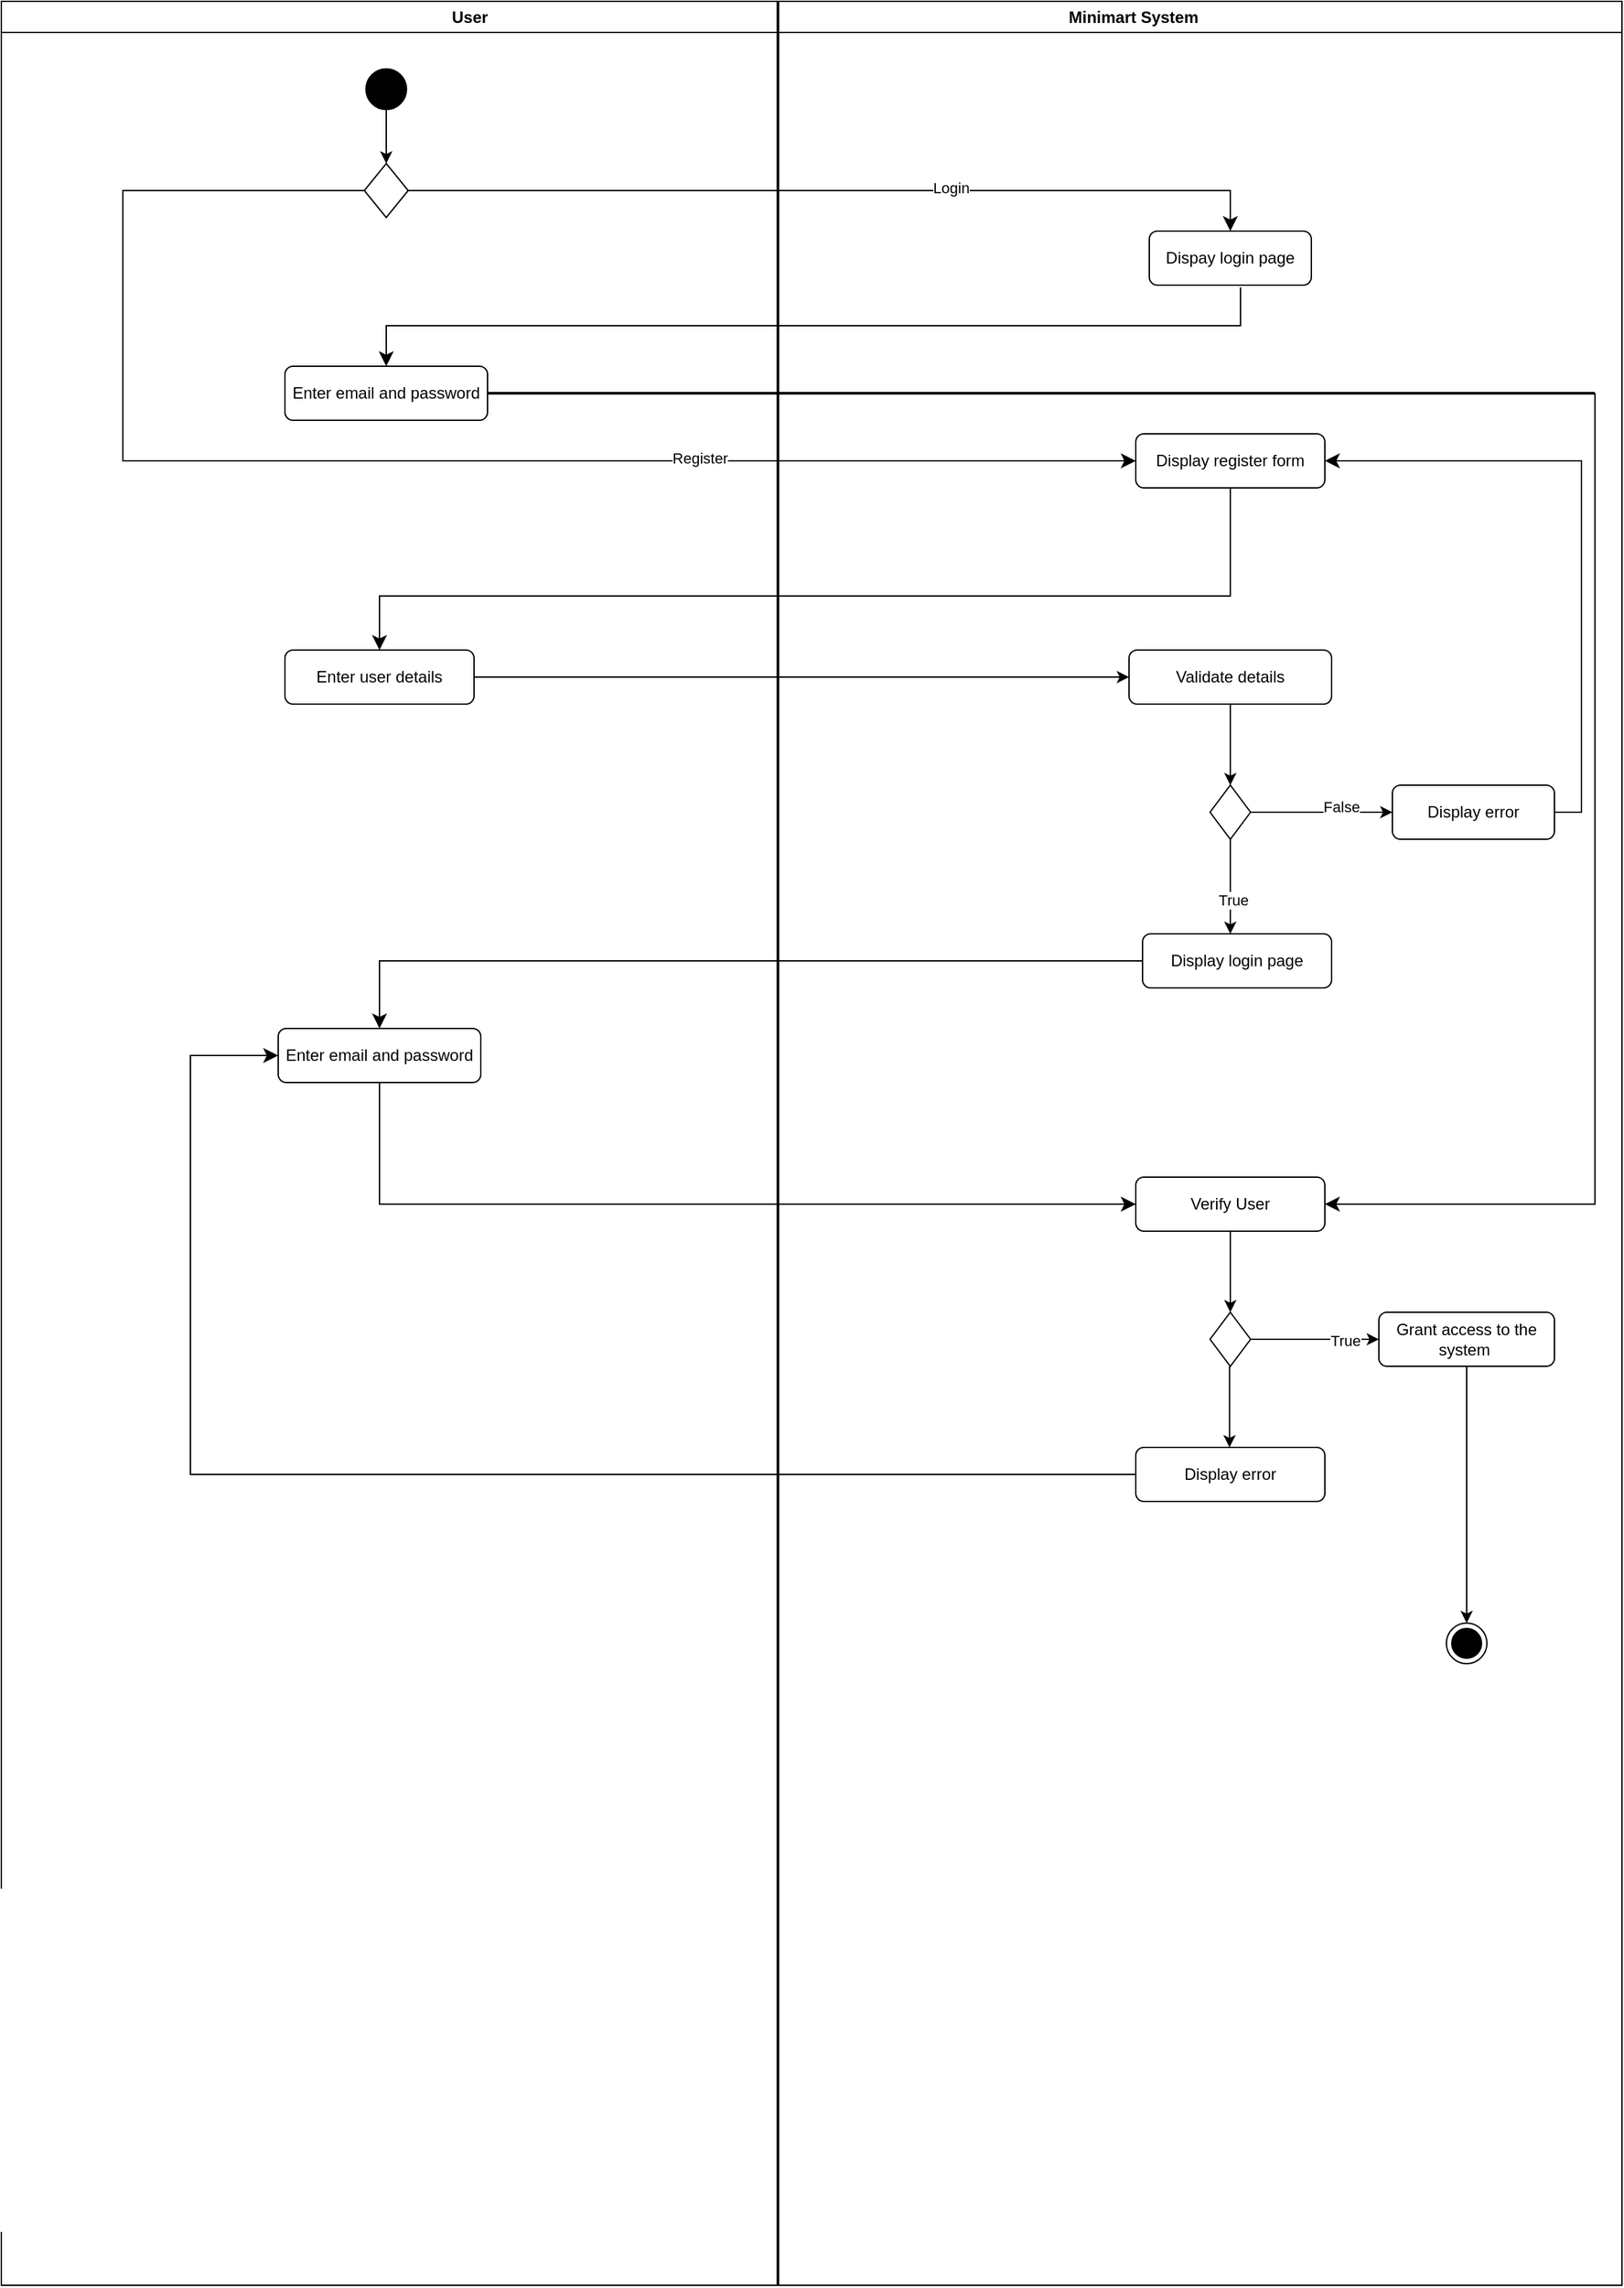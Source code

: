 <mxfile>
    <diagram id="W0ads0QrqI9H7qQGa9br" name="Activity diagram UC001">
        <mxGraphModel dx="1836" dy="563" grid="1" gridSize="10" guides="1" tooltips="1" connect="1" arrows="1" fold="1" page="1" pageScale="1" pageWidth="850" pageHeight="1100" math="0" shadow="0">
            <root>
                <mxCell id="0"/>
                <mxCell id="1" parent="0"/>
                <mxCell id="2" value="&amp;nbsp; &amp;nbsp; &amp;nbsp; User&amp;nbsp; &amp;nbsp; &amp;nbsp; &amp;nbsp; &amp;nbsp; &amp;nbsp; &amp;nbsp; &amp;nbsp; &amp;nbsp; &amp;nbsp; &amp;nbsp; &amp;nbsp; &amp;nbsp; &amp;nbsp; &amp;nbsp; &amp;nbsp; &amp;nbsp; &amp;nbsp; &amp;nbsp; &amp;nbsp; &amp;nbsp; &amp;nbsp; &amp;nbsp; &amp;nbsp; &amp;nbsp; &amp;nbsp; &amp;nbsp; &amp;nbsp; &amp;nbsp; &amp;nbsp; &amp;nbsp; &amp;nbsp; &amp;nbsp; &amp;nbsp; &amp;nbsp; &amp;nbsp; &amp;nbsp; &amp;nbsp; &amp;nbsp; &amp;nbsp; &amp;nbsp; &amp;nbsp; &amp;nbsp; &amp;nbsp; &amp;nbsp; &amp;nbsp; &amp;nbsp; &amp;nbsp; &amp;nbsp; &amp;nbsp; &amp;nbsp; &amp;nbsp; &amp;nbsp; &amp;nbsp; &amp;nbsp; &amp;nbsp; &amp;nbsp; &amp;nbsp; &amp;nbsp; &amp;nbsp; &amp;nbsp; &amp;nbsp; &amp;nbsp; &amp;nbsp; &amp;nbsp;Minimart System" style="swimlane;whiteSpace=wrap;html=1;" parent="1" vertex="1">
                    <mxGeometry x="-100" y="40" width="1200" height="1690" as="geometry"/>
                </mxCell>
                <mxCell id="14" value="Enter email and password" style="rounded=1;whiteSpace=wrap;html=1;" parent="2" vertex="1">
                    <mxGeometry x="210" y="270" width="150" height="40" as="geometry"/>
                </mxCell>
                <mxCell id="16" value="Dispay login page" style="rounded=1;whiteSpace=wrap;html=1;" parent="2" vertex="1">
                    <mxGeometry x="850" y="170" width="120" height="40" as="geometry"/>
                </mxCell>
                <mxCell id="19" value="" style="rhombus;whiteSpace=wrap;html=1;" parent="2" vertex="1">
                    <mxGeometry x="268.75" y="120" width="32.5" height="40" as="geometry"/>
                </mxCell>
                <mxCell id="21" value="" style="ellipse;fillColor=strokeColor;" parent="2" vertex="1">
                    <mxGeometry x="270" y="50" width="30" height="30" as="geometry"/>
                </mxCell>
                <mxCell id="22" value="" style="endArrow=classic;html=1;exitX=0.5;exitY=1;exitDx=0;exitDy=0;entryX=0.5;entryY=0;entryDx=0;entryDy=0;" parent="2" source="21" target="19" edge="1">
                    <mxGeometry width="50" height="50" relative="1" as="geometry">
                        <mxPoint x="60" y="190" as="sourcePoint"/>
                        <mxPoint x="110" y="140" as="targetPoint"/>
                    </mxGeometry>
                </mxCell>
                <mxCell id="24" value="" style="edgeStyle=orthogonalEdgeStyle;endArrow=classic;html=1;rounded=0;endSize=8;startSize=8;exitX=1;exitY=0.5;exitDx=0;exitDy=0;entryX=0.5;entryY=0;entryDx=0;entryDy=0;" parent="2" source="19" target="16" edge="1">
                    <mxGeometry width="50" height="50" relative="1" as="geometry">
                        <mxPoint x="190" y="140" as="sourcePoint"/>
                        <mxPoint x="920" y="140" as="targetPoint"/>
                    </mxGeometry>
                </mxCell>
                <mxCell id="32" value="Login" style="edgeLabel;html=1;align=center;verticalAlign=middle;resizable=0;points=[];" parent="24" vertex="1" connectable="0">
                    <mxGeometry x="0.256" y="2" relative="1" as="geometry">
                        <mxPoint as="offset"/>
                    </mxGeometry>
                </mxCell>
                <mxCell id="27" value="" style="edgeStyle=elbowEdgeStyle;elbow=vertical;endArrow=classic;html=1;curved=0;rounded=0;endSize=8;startSize=8;exitX=0.563;exitY=1.04;exitDx=0;exitDy=0;exitPerimeter=0;entryX=0.5;entryY=0;entryDx=0;entryDy=0;" parent="2" source="16" target="14" edge="1">
                    <mxGeometry width="50" height="50" relative="1" as="geometry">
                        <mxPoint x="280" y="280" as="sourcePoint"/>
                        <mxPoint x="150" y="226" as="targetPoint"/>
                        <Array as="points">
                            <mxPoint x="600" y="240"/>
                        </Array>
                    </mxGeometry>
                </mxCell>
                <mxCell id="31" value="" style="edgeStyle=elbowEdgeStyle;elbow=horizontal;endArrow=classic;html=1;curved=0;rounded=0;endSize=8;startSize=8;exitX=0;exitY=0.5;exitDx=0;exitDy=0;" parent="2" source="19" edge="1">
                    <mxGeometry width="50" height="50" relative="1" as="geometry">
                        <mxPoint x="60" y="400" as="sourcePoint"/>
                        <mxPoint x="840" y="340" as="targetPoint"/>
                        <Array as="points">
                            <mxPoint x="90" y="380"/>
                        </Array>
                    </mxGeometry>
                </mxCell>
                <mxCell id="33" value="Register" style="edgeLabel;html=1;align=center;verticalAlign=middle;resizable=0;points=[];" parent="31" vertex="1" connectable="0">
                    <mxGeometry x="0.427" y="2" relative="1" as="geometry">
                        <mxPoint as="offset"/>
                    </mxGeometry>
                </mxCell>
                <mxCell id="34" value="Display register form" style="rounded=1;whiteSpace=wrap;html=1;" parent="2" vertex="1">
                    <mxGeometry x="840" y="320" width="140" height="40" as="geometry"/>
                </mxCell>
                <mxCell id="36" value="" style="edgeStyle=elbowEdgeStyle;elbow=vertical;endArrow=classic;html=1;curved=0;rounded=0;endSize=8;startSize=8;exitX=0.5;exitY=1;exitDx=0;exitDy=0;" parent="2" source="34" edge="1">
                    <mxGeometry width="50" height="50" relative="1" as="geometry">
                        <mxPoint x="910" y="480" as="sourcePoint"/>
                        <mxPoint x="280" y="480" as="targetPoint"/>
                        <Array as="points">
                            <mxPoint x="550" y="440"/>
                            <mxPoint x="950" y="455"/>
                        </Array>
                    </mxGeometry>
                </mxCell>
                <mxCell id="37" value="Enter user details" style="rounded=1;whiteSpace=wrap;html=1;" parent="2" vertex="1">
                    <mxGeometry x="210" y="480" width="140" height="40" as="geometry"/>
                </mxCell>
                <mxCell id="38" value="" style="endArrow=classic;html=1;exitX=1;exitY=0.5;exitDx=0;exitDy=0;entryX=0;entryY=0.5;entryDx=0;entryDy=0;" parent="2" source="37" target="39" edge="1">
                    <mxGeometry width="50" height="50" relative="1" as="geometry">
                        <mxPoint x="430" y="510" as="sourcePoint"/>
                        <mxPoint x="820" y="500" as="targetPoint"/>
                    </mxGeometry>
                </mxCell>
                <mxCell id="39" value="Validate details" style="rounded=1;whiteSpace=wrap;html=1;" parent="2" vertex="1">
                    <mxGeometry x="835" y="480" width="150" height="40" as="geometry"/>
                </mxCell>
                <mxCell id="40" value="" style="endArrow=classic;html=1;" parent="2" source="39" edge="1">
                    <mxGeometry width="50" height="50" relative="1" as="geometry">
                        <mxPoint x="910" y="540" as="sourcePoint"/>
                        <mxPoint x="910" y="580" as="targetPoint"/>
                    </mxGeometry>
                </mxCell>
                <mxCell id="41" value="" style="rhombus;whiteSpace=wrap;html=1;direction=south;" parent="2" vertex="1">
                    <mxGeometry x="895" y="580" width="30" height="40" as="geometry"/>
                </mxCell>
                <mxCell id="42" value="" style="endArrow=classic;html=1;exitX=0.5;exitY=0;exitDx=0;exitDy=0;" parent="2" source="41" edge="1">
                    <mxGeometry width="50" height="50" relative="1" as="geometry">
                        <mxPoint x="940" y="600" as="sourcePoint"/>
                        <mxPoint x="1030" y="600" as="targetPoint"/>
                    </mxGeometry>
                </mxCell>
                <mxCell id="43" value="False" style="edgeLabel;html=1;align=center;verticalAlign=middle;resizable=0;points=[];" parent="42" vertex="1" connectable="0">
                    <mxGeometry x="0.27" y="4" relative="1" as="geometry">
                        <mxPoint as="offset"/>
                    </mxGeometry>
                </mxCell>
                <mxCell id="44" value="Display error" style="rounded=1;whiteSpace=wrap;html=1;" parent="2" vertex="1">
                    <mxGeometry x="1030" y="580" width="120" height="40" as="geometry"/>
                </mxCell>
                <mxCell id="45" value="" style="edgeStyle=elbowEdgeStyle;elbow=horizontal;endArrow=classic;html=1;curved=0;rounded=0;endSize=8;startSize=8;entryX=1;entryY=0.5;entryDx=0;entryDy=0;exitX=1;exitY=0.5;exitDx=0;exitDy=0;" parent="2" source="44" target="34" edge="1">
                    <mxGeometry width="50" height="50" relative="1" as="geometry">
                        <mxPoint x="1140" y="600" as="sourcePoint"/>
                        <mxPoint x="1190" y="550" as="targetPoint"/>
                        <Array as="points">
                            <mxPoint x="1170" y="470"/>
                        </Array>
                    </mxGeometry>
                </mxCell>
                <mxCell id="47" value="" style="endArrow=classic;html=1;exitX=1;exitY=0.5;exitDx=0;exitDy=0;" parent="2" source="41" edge="1">
                    <mxGeometry width="50" height="50" relative="1" as="geometry">
                        <mxPoint x="900" y="740" as="sourcePoint"/>
                        <mxPoint x="910" y="690" as="targetPoint"/>
                    </mxGeometry>
                </mxCell>
                <mxCell id="48" value="True" style="edgeLabel;html=1;align=center;verticalAlign=middle;resizable=0;points=[];" parent="47" vertex="1" connectable="0">
                    <mxGeometry x="0.287" y="2" relative="1" as="geometry">
                        <mxPoint as="offset"/>
                    </mxGeometry>
                </mxCell>
                <mxCell id="49" value="Display login page" style="rounded=1;whiteSpace=wrap;html=1;" parent="2" vertex="1">
                    <mxGeometry x="845" y="690" width="140" height="40" as="geometry"/>
                </mxCell>
                <mxCell id="50" value="" style="edgeStyle=segmentEdgeStyle;endArrow=classic;html=1;curved=0;rounded=0;endSize=8;startSize=8;exitX=0;exitY=0.5;exitDx=0;exitDy=0;" parent="2" source="49" edge="1">
                    <mxGeometry width="50" height="50" relative="1" as="geometry">
                        <mxPoint x="840" y="710" as="sourcePoint"/>
                        <mxPoint x="280" y="760" as="targetPoint"/>
                    </mxGeometry>
                </mxCell>
                <mxCell id="51" value="Enter email and password" style="rounded=1;whiteSpace=wrap;html=1;" parent="2" vertex="1">
                    <mxGeometry x="205" y="760" width="150" height="40" as="geometry"/>
                </mxCell>
                <mxCell id="52" value="" style="edgeStyle=segmentEdgeStyle;endArrow=classic;html=1;curved=0;rounded=0;endSize=8;startSize=8;exitX=0.5;exitY=1;exitDx=0;exitDy=0;" parent="2" source="51" edge="1">
                    <mxGeometry width="50" height="50" relative="1" as="geometry">
                        <mxPoint x="320" y="940" as="sourcePoint"/>
                        <mxPoint x="840" y="890" as="targetPoint"/>
                        <Array as="points">
                            <mxPoint x="280" y="890"/>
                        </Array>
                    </mxGeometry>
                </mxCell>
                <mxCell id="53" value="Verify User" style="rounded=1;whiteSpace=wrap;html=1;" parent="2" vertex="1">
                    <mxGeometry x="840" y="870" width="140" height="40" as="geometry"/>
                </mxCell>
                <mxCell id="54" value="" style="endArrow=classic;html=1;exitX=0.5;exitY=1;exitDx=0;exitDy=0;" parent="2" source="53" edge="1">
                    <mxGeometry width="50" height="50" relative="1" as="geometry">
                        <mxPoint x="900" y="1020" as="sourcePoint"/>
                        <mxPoint x="910" y="970" as="targetPoint"/>
                    </mxGeometry>
                </mxCell>
                <mxCell id="55" value="" style="rhombus;whiteSpace=wrap;html=1;" parent="2" vertex="1">
                    <mxGeometry x="895" y="970" width="30" height="40" as="geometry"/>
                </mxCell>
                <mxCell id="56" value="" style="endArrow=classic;html=1;exitX=1;exitY=0.5;exitDx=0;exitDy=0;" parent="2" source="55" edge="1">
                    <mxGeometry width="50" height="50" relative="1" as="geometry">
                        <mxPoint x="970" y="1030" as="sourcePoint"/>
                        <mxPoint x="1020" y="990" as="targetPoint"/>
                    </mxGeometry>
                </mxCell>
                <mxCell id="57" value="True" style="edgeLabel;html=1;align=center;verticalAlign=middle;resizable=0;points=[];" parent="56" vertex="1" connectable="0">
                    <mxGeometry x="0.463" y="-1" relative="1" as="geometry">
                        <mxPoint as="offset"/>
                    </mxGeometry>
                </mxCell>
                <mxCell id="58" value="Grant access to the system&amp;nbsp;" style="rounded=1;whiteSpace=wrap;html=1;" parent="2" vertex="1">
                    <mxGeometry x="1020" y="970" width="130" height="40" as="geometry"/>
                </mxCell>
                <mxCell id="59" value="Display error" style="rounded=1;whiteSpace=wrap;html=1;" parent="2" vertex="1">
                    <mxGeometry x="840" y="1070" width="140" height="40" as="geometry"/>
                </mxCell>
                <mxCell id="60" value="" style="endArrow=classic;html=1;exitX=0.5;exitY=1;exitDx=0;exitDy=0;" parent="2" edge="1">
                    <mxGeometry width="50" height="50" relative="1" as="geometry">
                        <mxPoint x="909.41" y="1010" as="sourcePoint"/>
                        <mxPoint x="909.41" y="1070" as="targetPoint"/>
                    </mxGeometry>
                </mxCell>
                <mxCell id="63" value="" style="edgeStyle=elbowEdgeStyle;elbow=horizontal;endArrow=classic;html=1;curved=0;rounded=0;endSize=8;startSize=8;entryX=0;entryY=0.5;entryDx=0;entryDy=0;exitX=0;exitY=0.5;exitDx=0;exitDy=0;" parent="2" source="59" target="51" edge="1">
                    <mxGeometry width="50" height="50" relative="1" as="geometry">
                        <mxPoint x="150" y="1080" as="sourcePoint"/>
                        <mxPoint x="200" y="780" as="targetPoint"/>
                        <Array as="points">
                            <mxPoint x="140" y="930"/>
                        </Array>
                    </mxGeometry>
                </mxCell>
                <mxCell id="64" value="" style="endArrow=classic;html=1;exitX=0.5;exitY=1;exitDx=0;exitDy=0;" parent="2" source="58" edge="1">
                    <mxGeometry width="50" height="50" relative="1" as="geometry">
                        <mxPoint x="1020" y="1250" as="sourcePoint"/>
                        <mxPoint x="1085" y="1200" as="targetPoint"/>
                    </mxGeometry>
                </mxCell>
                <mxCell id="65" value="" style="ellipse;html=1;shape=endState;fillColor=strokeColor;" parent="2" vertex="1">
                    <mxGeometry x="1070" y="1200" width="30" height="30" as="geometry"/>
                </mxCell>
                <mxCell id="67" value="" style="edgeStyle=elbowEdgeStyle;elbow=horizontal;endArrow=classic;html=1;curved=0;rounded=0;endSize=8;startSize=8;entryX=1;entryY=0.5;entryDx=0;entryDy=0;" parent="2" target="53" edge="1">
                    <mxGeometry width="50" height="50" relative="1" as="geometry">
                        <mxPoint x="1180" y="290" as="sourcePoint"/>
                        <mxPoint x="1080" y="850" as="targetPoint"/>
                        <Array as="points">
                            <mxPoint x="1180" y="670"/>
                        </Array>
                    </mxGeometry>
                </mxCell>
                <mxCell id="68" value="" style="line;strokeWidth=2;html=1;" parent="2" vertex="1">
                    <mxGeometry x="360" y="285" width="820" height="10" as="geometry"/>
                </mxCell>
                <mxCell id="5" value="" style="line;strokeWidth=2;direction=south;html=1;" parent="2" vertex="1">
                    <mxGeometry x="570" width="10" height="1690" as="geometry"/>
                </mxCell>
            </root>
        </mxGraphModel>
    </diagram>
    <diagram id="ggaGBXN5P9RfSuEwkSWy" name="Sequence diagram UC001">
        <mxGraphModel dx="1517" dy="866" grid="1" gridSize="10" guides="1" tooltips="1" connect="1" arrows="1" fold="1" page="1" pageScale="1" pageWidth="850" pageHeight="1100" math="0" shadow="0">
            <root>
                <mxCell id="0"/>
                <mxCell id="1" parent="0"/>
                <mxCell id="WIKnsYSfvEqS4FFtmhia-2" value="Customer" style="shape=umlLifeline;participant=umlActor;perimeter=lifelinePerimeter;whiteSpace=wrap;html=1;container=1;collapsible=0;recursiveResize=0;verticalAlign=top;spacingTop=36;outlineConnect=0;fontSize=10;size=40;" parent="1" vertex="1">
                    <mxGeometry x="110" y="120" width="20" height="860" as="geometry"/>
                </mxCell>
                <mxCell id="WIKnsYSfvEqS4FFtmhia-3" value="" style="html=1;points=[];perimeter=orthogonalPerimeter;fontSize=10;" parent="WIKnsYSfvEqS4FFtmhia-2" vertex="1">
                    <mxGeometry x="5" y="60" width="10" height="80" as="geometry"/>
                </mxCell>
                <mxCell id="WIKnsYSfvEqS4FFtmhia-4" value="Assistant" style="shape=umlLifeline;participant=umlActor;perimeter=lifelinePerimeter;whiteSpace=wrap;html=1;container=1;collapsible=0;recursiveResize=0;verticalAlign=top;spacingTop=36;outlineConnect=0;fontSize=10;" parent="1" vertex="1">
                    <mxGeometry x="190" y="120" width="20" height="860" as="geometry"/>
                </mxCell>
                <mxCell id="WIKnsYSfvEqS4FFtmhia-5" value="" style="html=1;points=[];perimeter=orthogonalPerimeter;fontSize=10;" parent="WIKnsYSfvEqS4FFtmhia-4" vertex="1">
                    <mxGeometry x="5" y="290" width="10" height="80" as="geometry"/>
                </mxCell>
                <mxCell id="WIKnsYSfvEqS4FFtmhia-6" value="Admistrator" style="shape=umlLifeline;participant=umlActor;perimeter=lifelinePerimeter;whiteSpace=wrap;html=1;container=1;collapsible=0;recursiveResize=0;verticalAlign=top;spacingTop=36;outlineConnect=0;fontSize=10;" parent="1" vertex="1">
                    <mxGeometry x="270" y="120" width="20" height="860" as="geometry"/>
                </mxCell>
                <mxCell id="WIKnsYSfvEqS4FFtmhia-7" value="" style="html=1;points=[];perimeter=orthogonalPerimeter;fontSize=10;" parent="WIKnsYSfvEqS4FFtmhia-6" vertex="1">
                    <mxGeometry x="5" y="540" width="10" height="80" as="geometry"/>
                </mxCell>
                <mxCell id="WIKnsYSfvEqS4FFtmhia-8" value="Login page" style="shape=umlLifeline;participant=umlBoundary;perimeter=lifelinePerimeter;whiteSpace=wrap;html=1;container=1;collapsible=0;recursiveResize=0;verticalAlign=top;spacingTop=36;outlineConnect=0;fontSize=10;" parent="1" vertex="1">
                    <mxGeometry x="410" y="120" width="50" height="860" as="geometry"/>
                </mxCell>
                <mxCell id="WIKnsYSfvEqS4FFtmhia-12" value="" style="html=1;points=[];perimeter=orthogonalPerimeter;fontSize=10;" parent="WIKnsYSfvEqS4FFtmhia-8" vertex="1">
                    <mxGeometry x="20" y="80" width="10" height="20" as="geometry"/>
                </mxCell>
                <mxCell id="WIKnsYSfvEqS4FFtmhia-26" value="" style="html=1;points=[];perimeter=orthogonalPerimeter;fontSize=6;" parent="WIKnsYSfvEqS4FFtmhia-8" vertex="1">
                    <mxGeometry x="20" y="110" width="10" height="140" as="geometry"/>
                </mxCell>
                <mxCell id="WIKnsYSfvEqS4FFtmhia-28" value="validate( email, password)" style="html=1;verticalAlign=bottom;endArrow=block;fontSize=6;entryX=-0.011;entryY=0.127;entryDx=0;entryDy=0;entryPerimeter=0;" parent="WIKnsYSfvEqS4FFtmhia-8" target="WIKnsYSfvEqS4FFtmhia-16" edge="1">
                    <mxGeometry width="80" relative="1" as="geometry">
                        <mxPoint x="30" y="180" as="sourcePoint"/>
                        <mxPoint x="110" y="180" as="targetPoint"/>
                    </mxGeometry>
                </mxCell>
                <mxCell id="WIKnsYSfvEqS4FFtmhia-29" value="displayErrror()" style="html=1;verticalAlign=bottom;endArrow=open;dashed=1;endSize=8;fontSize=6;" parent="WIKnsYSfvEqS4FFtmhia-8" source="WIKnsYSfvEqS4FFtmhia-9" edge="1">
                    <mxGeometry relative="1" as="geometry">
                        <mxPoint x="110" y="240" as="sourcePoint"/>
                        <mxPoint x="30" y="240" as="targetPoint"/>
                    </mxGeometry>
                </mxCell>
                <mxCell id="WIKnsYSfvEqS4FFtmhia-37" value="" style="html=1;points=[];perimeter=orthogonalPerimeter;fontSize=12;" parent="WIKnsYSfvEqS4FFtmhia-8" vertex="1">
                    <mxGeometry x="20" y="300" width="10" height="20" as="geometry"/>
                </mxCell>
                <mxCell id="WIKnsYSfvEqS4FFtmhia-38" value="&lt;font style=&quot;font-size: 6px;&quot;&gt;login(email, password)&lt;/font&gt;" style="html=1;verticalAlign=bottom;endArrow=block;fontSize=10;" parent="WIKnsYSfvEqS4FFtmhia-8" edge="1">
                    <mxGeometry width="80" relative="1" as="geometry">
                        <mxPoint x="-50" y="310" as="sourcePoint"/>
                        <mxPoint x="20" y="310" as="targetPoint"/>
                    </mxGeometry>
                </mxCell>
                <mxCell id="WIKnsYSfvEqS4FFtmhia-39" value="" style="html=1;points=[];perimeter=orthogonalPerimeter;fontSize=12;" parent="WIKnsYSfvEqS4FFtmhia-8" vertex="1">
                    <mxGeometry x="20" y="340" width="10" height="120" as="geometry"/>
                </mxCell>
                <mxCell id="WIKnsYSfvEqS4FFtmhia-49" value="" style="html=1;points=[];perimeter=orthogonalPerimeter;fontSize=12;" parent="WIKnsYSfvEqS4FFtmhia-8" vertex="1">
                    <mxGeometry x="20" y="560" width="10" height="20" as="geometry"/>
                </mxCell>
                <mxCell id="WIKnsYSfvEqS4FFtmhia-51" value="" style="html=1;points=[];perimeter=orthogonalPerimeter;fontSize=12;" parent="WIKnsYSfvEqS4FFtmhia-8" vertex="1">
                    <mxGeometry x="20" y="600" width="10" height="80" as="geometry"/>
                </mxCell>
                <mxCell id="WIKnsYSfvEqS4FFtmhia-52" value="&lt;font style=&quot;font-size: 6px;&quot;&gt;login(email, password)&lt;/font&gt;" style="html=1;verticalAlign=bottom;endArrow=block;fontSize=10;exitX=1.023;exitY=0.878;exitDx=0;exitDy=0;exitPerimeter=0;" parent="WIKnsYSfvEqS4FFtmhia-8" source="WIKnsYSfvEqS4FFtmhia-7" edge="1">
                    <mxGeometry width="80" relative="1" as="geometry">
                        <mxPoint x="-120" y="610" as="sourcePoint"/>
                        <mxPoint x="20" y="610" as="targetPoint"/>
                        <Array as="points">
                            <mxPoint x="-57.43" y="610"/>
                        </Array>
                    </mxGeometry>
                </mxCell>
                <mxCell id="WIKnsYSfvEqS4FFtmhia-9" value="Login validation" style="shape=umlLifeline;participant=umlControl;perimeter=lifelinePerimeter;whiteSpace=wrap;html=1;container=1;collapsible=0;recursiveResize=0;verticalAlign=top;spacingTop=36;outlineConnect=0;fontSize=10;" parent="1" vertex="1">
                    <mxGeometry x="580" y="120" width="40" height="860" as="geometry"/>
                </mxCell>
                <mxCell id="WIKnsYSfvEqS4FFtmhia-16" value="" style="html=1;points=[];perimeter=orthogonalPerimeter;fontSize=10;" parent="WIKnsYSfvEqS4FFtmhia-9" vertex="1">
                    <mxGeometry x="15" y="170" width="10" height="80" as="geometry"/>
                </mxCell>
                <mxCell id="WIKnsYSfvEqS4FFtmhia-10" value="KTDI Minimart System" style="shape=umlLifeline;perimeter=lifelinePerimeter;whiteSpace=wrap;html=1;container=1;collapsible=0;recursiveResize=0;outlineConnect=0;fontSize=10;" parent="1" vertex="1">
                    <mxGeometry x="750" y="120" width="100" height="860" as="geometry"/>
                </mxCell>
                <mxCell id="WIKnsYSfvEqS4FFtmhia-32" value="" style="html=1;points=[];perimeter=orthogonalPerimeter;fontSize=12;" parent="WIKnsYSfvEqS4FFtmhia-10" vertex="1">
                    <mxGeometry x="45" y="60" width="10" height="770" as="geometry"/>
                </mxCell>
                <mxCell id="WIKnsYSfvEqS4FFtmhia-14" value="&lt;font style=&quot;font-size: 6px;&quot;&gt;register(email, password)&lt;/font&gt;" style="html=1;verticalAlign=bottom;endArrow=block;fontSize=10;exitX=1;exitY=0.247;exitDx=0;exitDy=0;exitPerimeter=0;entryX=-0.048;entryY=0.244;entryDx=0;entryDy=0;entryPerimeter=0;" parent="1" source="WIKnsYSfvEqS4FFtmhia-3" target="WIKnsYSfvEqS4FFtmhia-23" edge="1">
                    <mxGeometry width="80" relative="1" as="geometry">
                        <mxPoint x="130" y="200" as="sourcePoint"/>
                        <mxPoint x="340" y="200" as="targetPoint"/>
                    </mxGeometry>
                </mxCell>
                <mxCell id="WIKnsYSfvEqS4FFtmhia-22" value="Register page" style="shape=umlLifeline;participant=umlBoundary;perimeter=lifelinePerimeter;whiteSpace=wrap;html=1;container=1;collapsible=0;recursiveResize=0;verticalAlign=top;spacingTop=36;outlineConnect=0;fontSize=10;" parent="1" vertex="1">
                    <mxGeometry x="330" y="120" width="50" height="860" as="geometry"/>
                </mxCell>
                <mxCell id="WIKnsYSfvEqS4FFtmhia-23" value="" style="html=1;points=[];perimeter=orthogonalPerimeter;fontSize=10;" parent="WIKnsYSfvEqS4FFtmhia-22" vertex="1">
                    <mxGeometry x="20" y="70" width="10" height="40" as="geometry"/>
                </mxCell>
                <mxCell id="WIKnsYSfvEqS4FFtmhia-25" value="&lt;font style=&quot;font-size: 6px;&quot;&gt;login(email, password)&lt;/font&gt;" style="html=1;verticalAlign=bottom;endArrow=block;fontSize=10;" parent="WIKnsYSfvEqS4FFtmhia-22" edge="1">
                    <mxGeometry width="80" relative="1" as="geometry">
                        <mxPoint x="30" y="90" as="sourcePoint"/>
                        <mxPoint x="100" y="90" as="targetPoint"/>
                    </mxGeometry>
                </mxCell>
                <mxCell id="WIKnsYSfvEqS4FFtmhia-35" value="" style="html=1;points=[];perimeter=orthogonalPerimeter;fontSize=12;" parent="WIKnsYSfvEqS4FFtmhia-22" vertex="1">
                    <mxGeometry x="20" y="290" width="10" height="50" as="geometry"/>
                </mxCell>
                <mxCell id="WIKnsYSfvEqS4FFtmhia-46" value="" style="html=1;points=[];perimeter=orthogonalPerimeter;fontSize=12;" parent="WIKnsYSfvEqS4FFtmhia-22" vertex="1">
                    <mxGeometry x="20" y="540" width="10" height="40" as="geometry"/>
                </mxCell>
                <mxCell id="WIKnsYSfvEqS4FFtmhia-50" value="&lt;font style=&quot;font-size: 6px;&quot;&gt;login(email, password)&lt;/font&gt;" style="html=1;verticalAlign=bottom;endArrow=block;fontSize=10;entryX=-0.077;entryY=0.506;entryDx=0;entryDy=0;entryPerimeter=0;" parent="WIKnsYSfvEqS4FFtmhia-22" target="WIKnsYSfvEqS4FFtmhia-49" edge="1">
                    <mxGeometry width="80" relative="1" as="geometry">
                        <mxPoint x="30" y="570" as="sourcePoint"/>
                        <mxPoint x="95" y="570" as="targetPoint"/>
                    </mxGeometry>
                </mxCell>
                <mxCell id="WIKnsYSfvEqS4FFtmhia-27" value="&lt;font style=&quot;font-size: 6px;&quot;&gt;login(email, password)&lt;/font&gt;" style="html=1;verticalAlign=bottom;endArrow=block;fontSize=10;exitX=0.992;exitY=0.75;exitDx=0;exitDy=0;exitPerimeter=0;entryX=-0.087;entryY=0.077;entryDx=0;entryDy=0;entryPerimeter=0;" parent="1" source="WIKnsYSfvEqS4FFtmhia-3" target="WIKnsYSfvEqS4FFtmhia-26" edge="1">
                    <mxGeometry width="80" relative="1" as="geometry">
                        <mxPoint x="130.035" y="240" as="sourcePoint"/>
                        <mxPoint x="420" y="240" as="targetPoint"/>
                        <Array as="points">
                            <mxPoint x="200" y="240"/>
                        </Array>
                    </mxGeometry>
                </mxCell>
                <mxCell id="WIKnsYSfvEqS4FFtmhia-33" value="validDetails()" style="html=1;verticalAlign=bottom;endArrow=block;fontSize=12;exitX=1.011;exitY=0.374;exitDx=0;exitDy=0;exitPerimeter=0;entryX=-0.056;entryY=0.181;entryDx=0;entryDy=0;entryPerimeter=0;" parent="1" source="WIKnsYSfvEqS4FFtmhia-16" target="WIKnsYSfvEqS4FFtmhia-32" edge="1">
                    <mxGeometry x="-0.001" width="80" relative="1" as="geometry">
                        <mxPoint x="610" y="320" as="sourcePoint"/>
                        <mxPoint x="790" y="320" as="targetPoint"/>
                        <mxPoint as="offset"/>
                    </mxGeometry>
                </mxCell>
                <mxCell id="WIKnsYSfvEqS4FFtmhia-36" value="&lt;font style=&quot;font-size: 6px;&quot;&gt;register(email, password)&lt;/font&gt;" style="html=1;verticalAlign=bottom;endArrow=block;fontSize=10;exitX=0.94;exitY=0.134;exitDx=0;exitDy=0;exitPerimeter=0;" parent="1" source="WIKnsYSfvEqS4FFtmhia-5" target="WIKnsYSfvEqS4FFtmhia-35" edge="1">
                    <mxGeometry width="80" relative="1" as="geometry">
                        <mxPoint x="210" y="420" as="sourcePoint"/>
                        <mxPoint x="425" y="420.24" as="targetPoint"/>
                    </mxGeometry>
                </mxCell>
                <mxCell id="WIKnsYSfvEqS4FFtmhia-40" value="&lt;font style=&quot;font-size: 6px;&quot;&gt;login(email, password)&lt;/font&gt;" style="html=1;verticalAlign=bottom;endArrow=block;fontSize=10;exitX=1.04;exitY=0.877;exitDx=0;exitDy=0;exitPerimeter=0;" parent="1" source="WIKnsYSfvEqS4FFtmhia-5" edge="1">
                    <mxGeometry width="80" relative="1" as="geometry">
                        <mxPoint x="210" y="480" as="sourcePoint"/>
                        <mxPoint x="430" y="480" as="targetPoint"/>
                        <Array as="points">
                            <mxPoint x="277.97" y="480"/>
                        </Array>
                    </mxGeometry>
                </mxCell>
                <mxCell id="WIKnsYSfvEqS4FFtmhia-43" value="validate( email, password)" style="html=1;verticalAlign=bottom;endArrow=block;fontSize=6;" parent="1" edge="1">
                    <mxGeometry width="80" relative="1" as="geometry">
                        <mxPoint x="440" y="500" as="sourcePoint"/>
                        <mxPoint x="600" y="500" as="targetPoint"/>
                    </mxGeometry>
                </mxCell>
                <mxCell id="WIKnsYSfvEqS4FFtmhia-44" value="displayErrror()" style="html=1;verticalAlign=bottom;endArrow=open;dashed=1;endSize=8;fontSize=6;" parent="1" edge="1">
                    <mxGeometry relative="1" as="geometry">
                        <mxPoint x="599.5" y="570" as="sourcePoint"/>
                        <mxPoint x="440" y="570" as="targetPoint"/>
                    </mxGeometry>
                </mxCell>
                <mxCell id="WIKnsYSfvEqS4FFtmhia-45" value="validDetails()" style="html=1;verticalAlign=bottom;endArrow=block;fontSize=12;exitX=1.011;exitY=0.374;exitDx=0;exitDy=0;exitPerimeter=0;entryX=0.023;entryY=0.434;entryDx=0;entryDy=0;entryPerimeter=0;" parent="1" target="WIKnsYSfvEqS4FFtmhia-32" edge="1">
                    <mxGeometry x="-0.001" width="80" relative="1" as="geometry">
                        <mxPoint x="600.0" y="514.58" as="sourcePoint"/>
                        <mxPoint x="789.87" y="514.66" as="targetPoint"/>
                        <mxPoint as="offset"/>
                    </mxGeometry>
                </mxCell>
                <mxCell id="WIKnsYSfvEqS4FFtmhia-47" value="&lt;font style=&quot;font-size: 6px;&quot;&gt;register(email, password)&lt;/font&gt;" style="html=1;verticalAlign=bottom;endArrow=block;fontSize=10;exitX=1.04;exitY=0.129;exitDx=0;exitDy=0;exitPerimeter=0;" parent="1" source="WIKnsYSfvEqS4FFtmhia-7" edge="1">
                    <mxGeometry width="80" relative="1" as="geometry">
                        <mxPoint x="290" y="670" as="sourcePoint"/>
                        <mxPoint x="350" y="670" as="targetPoint"/>
                    </mxGeometry>
                </mxCell>
                <mxCell id="WIKnsYSfvEqS4FFtmhia-53" value="validate( email, password)" style="html=1;verticalAlign=bottom;endArrow=block;fontSize=6;" parent="1" edge="1">
                    <mxGeometry width="80" relative="1" as="geometry">
                        <mxPoint x="440" y="740" as="sourcePoint"/>
                        <mxPoint x="600" y="740" as="targetPoint"/>
                    </mxGeometry>
                </mxCell>
                <mxCell id="WIKnsYSfvEqS4FFtmhia-54" value="displayErrror()" style="html=1;verticalAlign=bottom;endArrow=open;dashed=1;endSize=8;fontSize=6;" parent="1" edge="1">
                    <mxGeometry relative="1" as="geometry">
                        <mxPoint x="599.5" y="790" as="sourcePoint"/>
                        <mxPoint x="440" y="790" as="targetPoint"/>
                    </mxGeometry>
                </mxCell>
                <mxCell id="WIKnsYSfvEqS4FFtmhia-55" value="validDetails()" style="html=1;verticalAlign=bottom;endArrow=block;fontSize=12;exitX=1.011;exitY=0.374;exitDx=0;exitDy=0;exitPerimeter=0;entryX=0.167;entryY=0.419;entryDx=0;entryDy=0;entryPerimeter=0;" parent="1" edge="1">
                    <mxGeometry x="-0.001" width="80" relative="1" as="geometry">
                        <mxPoint x="600" y="750.0" as="sourcePoint"/>
                        <mxPoint x="796.67" y="750.62" as="targetPoint"/>
                        <mxPoint as="offset"/>
                    </mxGeometry>
                </mxCell>
                <mxCell id="WIKnsYSfvEqS4FFtmhia-62" value="alt" style="shape=umlFrame;whiteSpace=wrap;html=1;fontSize=12;" parent="1" vertex="1">
                    <mxGeometry x="420" y="760" width="200" height="70" as="geometry"/>
                </mxCell>
                <mxCell id="WIKnsYSfvEqS4FFtmhia-63" value="alt" style="shape=umlFrame;whiteSpace=wrap;html=1;fontSize=12;" parent="1" vertex="1">
                    <mxGeometry x="420" y="530" width="200" height="70" as="geometry"/>
                </mxCell>
                <mxCell id="WIKnsYSfvEqS4FFtmhia-64" value="alt" style="shape=umlFrame;whiteSpace=wrap;html=1;fontSize=12;" parent="1" vertex="1">
                    <mxGeometry x="420" y="330" width="200" height="60" as="geometry"/>
                </mxCell>
                <mxCell id="rLiGQMn8_u9l5l2ZoRxR-3" value="UC001" style="shape=umlFrame;whiteSpace=wrap;html=1;width=120;height=30;boundedLbl=1;verticalAlign=middle;align=left;spacingLeft=5;fontSize=12;movable=1;resizable=1;rotatable=1;deletable=1;editable=1;connectable=1;" vertex="1" parent="1">
                    <mxGeometry x="50" y="70" width="920" height="1000" as="geometry"/>
                </mxCell>
            </root>
        </mxGraphModel>
    </diagram>
</mxfile>